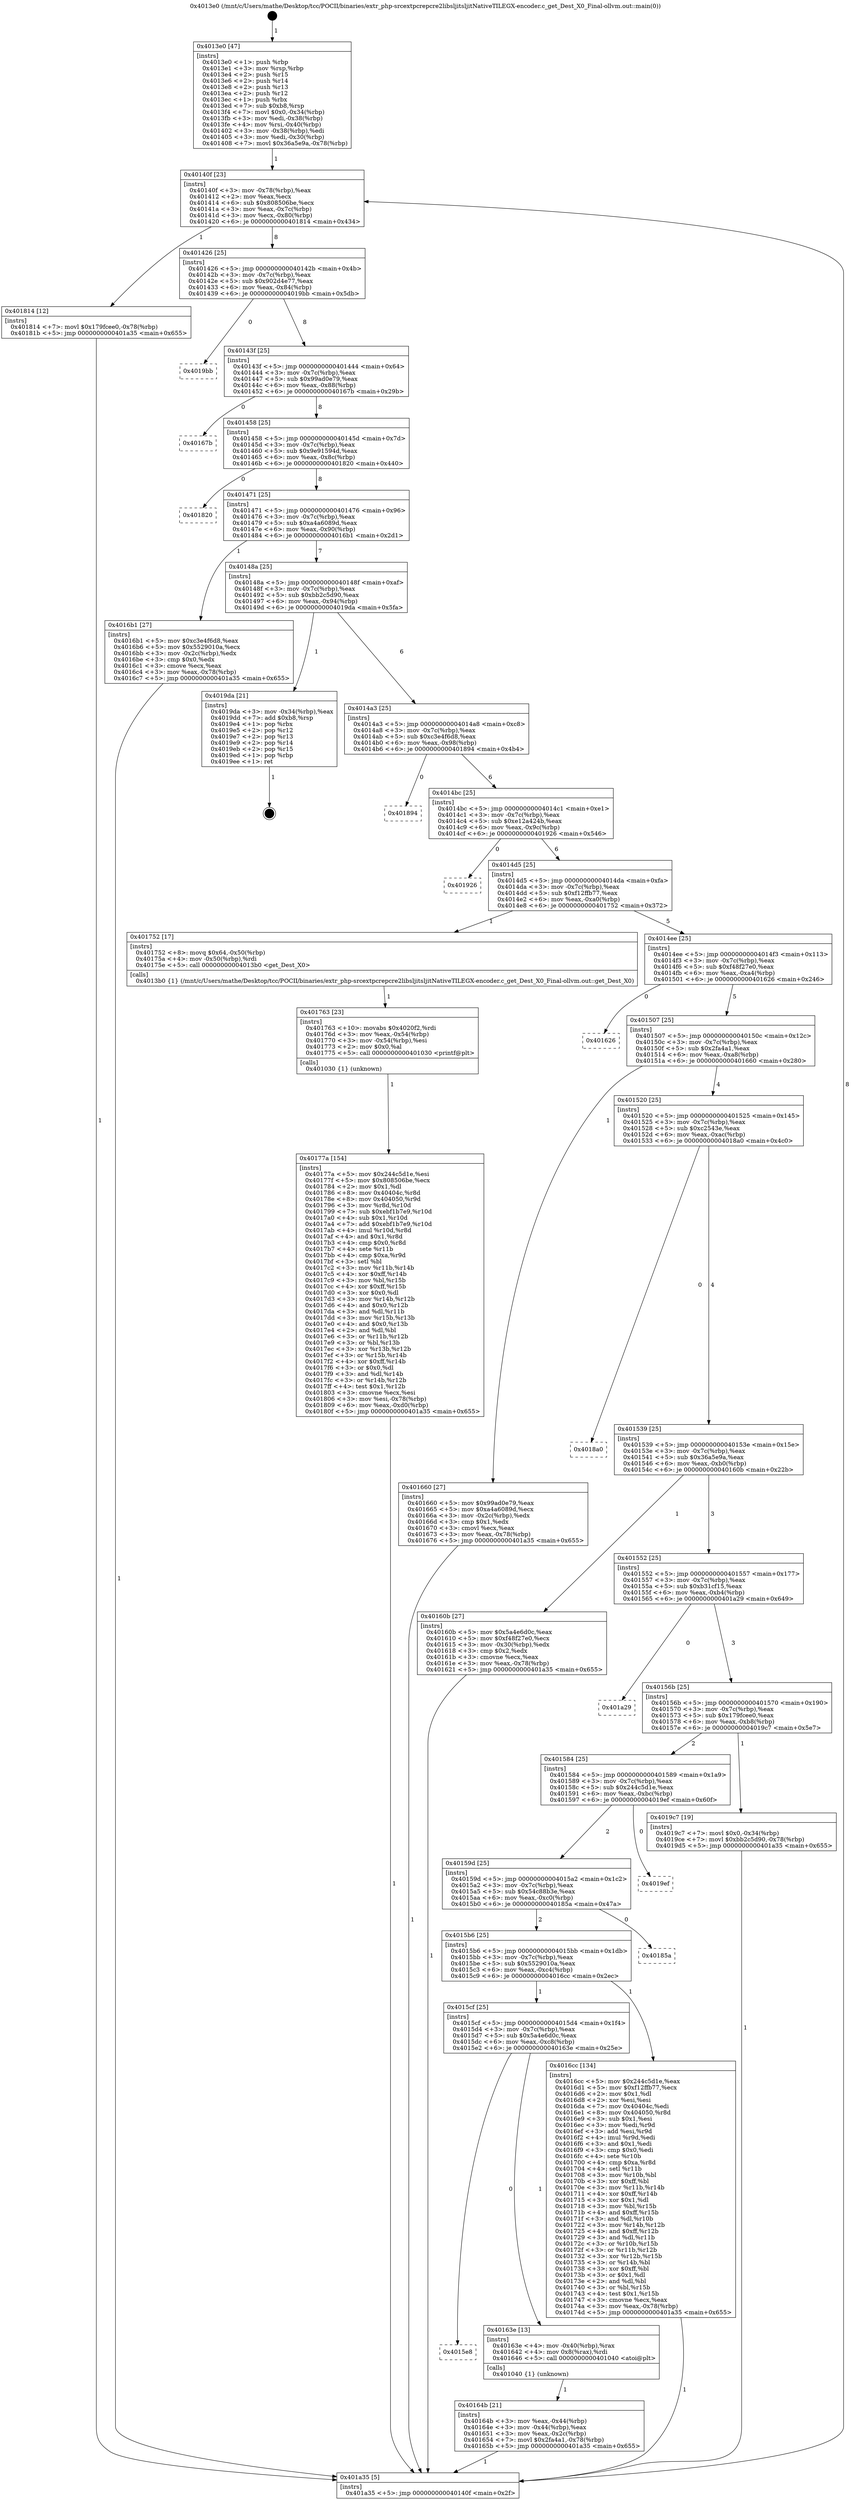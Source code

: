 digraph "0x4013e0" {
  label = "0x4013e0 (/mnt/c/Users/mathe/Desktop/tcc/POCII/binaries/extr_php-srcextpcrepcre2libsljitsljitNativeTILEGX-encoder.c_get_Dest_X0_Final-ollvm.out::main(0))"
  labelloc = "t"
  node[shape=record]

  Entry [label="",width=0.3,height=0.3,shape=circle,fillcolor=black,style=filled]
  "0x40140f" [label="{
     0x40140f [23]\l
     | [instrs]\l
     &nbsp;&nbsp;0x40140f \<+3\>: mov -0x78(%rbp),%eax\l
     &nbsp;&nbsp;0x401412 \<+2\>: mov %eax,%ecx\l
     &nbsp;&nbsp;0x401414 \<+6\>: sub $0x808506be,%ecx\l
     &nbsp;&nbsp;0x40141a \<+3\>: mov %eax,-0x7c(%rbp)\l
     &nbsp;&nbsp;0x40141d \<+3\>: mov %ecx,-0x80(%rbp)\l
     &nbsp;&nbsp;0x401420 \<+6\>: je 0000000000401814 \<main+0x434\>\l
  }"]
  "0x401814" [label="{
     0x401814 [12]\l
     | [instrs]\l
     &nbsp;&nbsp;0x401814 \<+7\>: movl $0x179fcee0,-0x78(%rbp)\l
     &nbsp;&nbsp;0x40181b \<+5\>: jmp 0000000000401a35 \<main+0x655\>\l
  }"]
  "0x401426" [label="{
     0x401426 [25]\l
     | [instrs]\l
     &nbsp;&nbsp;0x401426 \<+5\>: jmp 000000000040142b \<main+0x4b\>\l
     &nbsp;&nbsp;0x40142b \<+3\>: mov -0x7c(%rbp),%eax\l
     &nbsp;&nbsp;0x40142e \<+5\>: sub $0x902d4e77,%eax\l
     &nbsp;&nbsp;0x401433 \<+6\>: mov %eax,-0x84(%rbp)\l
     &nbsp;&nbsp;0x401439 \<+6\>: je 00000000004019bb \<main+0x5db\>\l
  }"]
  Exit [label="",width=0.3,height=0.3,shape=circle,fillcolor=black,style=filled,peripheries=2]
  "0x4019bb" [label="{
     0x4019bb\l
  }", style=dashed]
  "0x40143f" [label="{
     0x40143f [25]\l
     | [instrs]\l
     &nbsp;&nbsp;0x40143f \<+5\>: jmp 0000000000401444 \<main+0x64\>\l
     &nbsp;&nbsp;0x401444 \<+3\>: mov -0x7c(%rbp),%eax\l
     &nbsp;&nbsp;0x401447 \<+5\>: sub $0x99ad0e79,%eax\l
     &nbsp;&nbsp;0x40144c \<+6\>: mov %eax,-0x88(%rbp)\l
     &nbsp;&nbsp;0x401452 \<+6\>: je 000000000040167b \<main+0x29b\>\l
  }"]
  "0x40177a" [label="{
     0x40177a [154]\l
     | [instrs]\l
     &nbsp;&nbsp;0x40177a \<+5\>: mov $0x244c5d1e,%esi\l
     &nbsp;&nbsp;0x40177f \<+5\>: mov $0x808506be,%ecx\l
     &nbsp;&nbsp;0x401784 \<+2\>: mov $0x1,%dl\l
     &nbsp;&nbsp;0x401786 \<+8\>: mov 0x40404c,%r8d\l
     &nbsp;&nbsp;0x40178e \<+8\>: mov 0x404050,%r9d\l
     &nbsp;&nbsp;0x401796 \<+3\>: mov %r8d,%r10d\l
     &nbsp;&nbsp;0x401799 \<+7\>: sub $0xebf1b7e9,%r10d\l
     &nbsp;&nbsp;0x4017a0 \<+4\>: sub $0x1,%r10d\l
     &nbsp;&nbsp;0x4017a4 \<+7\>: add $0xebf1b7e9,%r10d\l
     &nbsp;&nbsp;0x4017ab \<+4\>: imul %r10d,%r8d\l
     &nbsp;&nbsp;0x4017af \<+4\>: and $0x1,%r8d\l
     &nbsp;&nbsp;0x4017b3 \<+4\>: cmp $0x0,%r8d\l
     &nbsp;&nbsp;0x4017b7 \<+4\>: sete %r11b\l
     &nbsp;&nbsp;0x4017bb \<+4\>: cmp $0xa,%r9d\l
     &nbsp;&nbsp;0x4017bf \<+3\>: setl %bl\l
     &nbsp;&nbsp;0x4017c2 \<+3\>: mov %r11b,%r14b\l
     &nbsp;&nbsp;0x4017c5 \<+4\>: xor $0xff,%r14b\l
     &nbsp;&nbsp;0x4017c9 \<+3\>: mov %bl,%r15b\l
     &nbsp;&nbsp;0x4017cc \<+4\>: xor $0xff,%r15b\l
     &nbsp;&nbsp;0x4017d0 \<+3\>: xor $0x0,%dl\l
     &nbsp;&nbsp;0x4017d3 \<+3\>: mov %r14b,%r12b\l
     &nbsp;&nbsp;0x4017d6 \<+4\>: and $0x0,%r12b\l
     &nbsp;&nbsp;0x4017da \<+3\>: and %dl,%r11b\l
     &nbsp;&nbsp;0x4017dd \<+3\>: mov %r15b,%r13b\l
     &nbsp;&nbsp;0x4017e0 \<+4\>: and $0x0,%r13b\l
     &nbsp;&nbsp;0x4017e4 \<+2\>: and %dl,%bl\l
     &nbsp;&nbsp;0x4017e6 \<+3\>: or %r11b,%r12b\l
     &nbsp;&nbsp;0x4017e9 \<+3\>: or %bl,%r13b\l
     &nbsp;&nbsp;0x4017ec \<+3\>: xor %r13b,%r12b\l
     &nbsp;&nbsp;0x4017ef \<+3\>: or %r15b,%r14b\l
     &nbsp;&nbsp;0x4017f2 \<+4\>: xor $0xff,%r14b\l
     &nbsp;&nbsp;0x4017f6 \<+3\>: or $0x0,%dl\l
     &nbsp;&nbsp;0x4017f9 \<+3\>: and %dl,%r14b\l
     &nbsp;&nbsp;0x4017fc \<+3\>: or %r14b,%r12b\l
     &nbsp;&nbsp;0x4017ff \<+4\>: test $0x1,%r12b\l
     &nbsp;&nbsp;0x401803 \<+3\>: cmovne %ecx,%esi\l
     &nbsp;&nbsp;0x401806 \<+3\>: mov %esi,-0x78(%rbp)\l
     &nbsp;&nbsp;0x401809 \<+6\>: mov %eax,-0xd0(%rbp)\l
     &nbsp;&nbsp;0x40180f \<+5\>: jmp 0000000000401a35 \<main+0x655\>\l
  }"]
  "0x40167b" [label="{
     0x40167b\l
  }", style=dashed]
  "0x401458" [label="{
     0x401458 [25]\l
     | [instrs]\l
     &nbsp;&nbsp;0x401458 \<+5\>: jmp 000000000040145d \<main+0x7d\>\l
     &nbsp;&nbsp;0x40145d \<+3\>: mov -0x7c(%rbp),%eax\l
     &nbsp;&nbsp;0x401460 \<+5\>: sub $0x9e91594d,%eax\l
     &nbsp;&nbsp;0x401465 \<+6\>: mov %eax,-0x8c(%rbp)\l
     &nbsp;&nbsp;0x40146b \<+6\>: je 0000000000401820 \<main+0x440\>\l
  }"]
  "0x401763" [label="{
     0x401763 [23]\l
     | [instrs]\l
     &nbsp;&nbsp;0x401763 \<+10\>: movabs $0x4020f2,%rdi\l
     &nbsp;&nbsp;0x40176d \<+3\>: mov %eax,-0x54(%rbp)\l
     &nbsp;&nbsp;0x401770 \<+3\>: mov -0x54(%rbp),%esi\l
     &nbsp;&nbsp;0x401773 \<+2\>: mov $0x0,%al\l
     &nbsp;&nbsp;0x401775 \<+5\>: call 0000000000401030 \<printf@plt\>\l
     | [calls]\l
     &nbsp;&nbsp;0x401030 \{1\} (unknown)\l
  }"]
  "0x401820" [label="{
     0x401820\l
  }", style=dashed]
  "0x401471" [label="{
     0x401471 [25]\l
     | [instrs]\l
     &nbsp;&nbsp;0x401471 \<+5\>: jmp 0000000000401476 \<main+0x96\>\l
     &nbsp;&nbsp;0x401476 \<+3\>: mov -0x7c(%rbp),%eax\l
     &nbsp;&nbsp;0x401479 \<+5\>: sub $0xa4a6089d,%eax\l
     &nbsp;&nbsp;0x40147e \<+6\>: mov %eax,-0x90(%rbp)\l
     &nbsp;&nbsp;0x401484 \<+6\>: je 00000000004016b1 \<main+0x2d1\>\l
  }"]
  "0x40164b" [label="{
     0x40164b [21]\l
     | [instrs]\l
     &nbsp;&nbsp;0x40164b \<+3\>: mov %eax,-0x44(%rbp)\l
     &nbsp;&nbsp;0x40164e \<+3\>: mov -0x44(%rbp),%eax\l
     &nbsp;&nbsp;0x401651 \<+3\>: mov %eax,-0x2c(%rbp)\l
     &nbsp;&nbsp;0x401654 \<+7\>: movl $0x2fa4a1,-0x78(%rbp)\l
     &nbsp;&nbsp;0x40165b \<+5\>: jmp 0000000000401a35 \<main+0x655\>\l
  }"]
  "0x4016b1" [label="{
     0x4016b1 [27]\l
     | [instrs]\l
     &nbsp;&nbsp;0x4016b1 \<+5\>: mov $0xc3e4f6d8,%eax\l
     &nbsp;&nbsp;0x4016b6 \<+5\>: mov $0x5529010a,%ecx\l
     &nbsp;&nbsp;0x4016bb \<+3\>: mov -0x2c(%rbp),%edx\l
     &nbsp;&nbsp;0x4016be \<+3\>: cmp $0x0,%edx\l
     &nbsp;&nbsp;0x4016c1 \<+3\>: cmove %ecx,%eax\l
     &nbsp;&nbsp;0x4016c4 \<+3\>: mov %eax,-0x78(%rbp)\l
     &nbsp;&nbsp;0x4016c7 \<+5\>: jmp 0000000000401a35 \<main+0x655\>\l
  }"]
  "0x40148a" [label="{
     0x40148a [25]\l
     | [instrs]\l
     &nbsp;&nbsp;0x40148a \<+5\>: jmp 000000000040148f \<main+0xaf\>\l
     &nbsp;&nbsp;0x40148f \<+3\>: mov -0x7c(%rbp),%eax\l
     &nbsp;&nbsp;0x401492 \<+5\>: sub $0xbb2c5d90,%eax\l
     &nbsp;&nbsp;0x401497 \<+6\>: mov %eax,-0x94(%rbp)\l
     &nbsp;&nbsp;0x40149d \<+6\>: je 00000000004019da \<main+0x5fa\>\l
  }"]
  "0x4015e8" [label="{
     0x4015e8\l
  }", style=dashed]
  "0x4019da" [label="{
     0x4019da [21]\l
     | [instrs]\l
     &nbsp;&nbsp;0x4019da \<+3\>: mov -0x34(%rbp),%eax\l
     &nbsp;&nbsp;0x4019dd \<+7\>: add $0xb8,%rsp\l
     &nbsp;&nbsp;0x4019e4 \<+1\>: pop %rbx\l
     &nbsp;&nbsp;0x4019e5 \<+2\>: pop %r12\l
     &nbsp;&nbsp;0x4019e7 \<+2\>: pop %r13\l
     &nbsp;&nbsp;0x4019e9 \<+2\>: pop %r14\l
     &nbsp;&nbsp;0x4019eb \<+2\>: pop %r15\l
     &nbsp;&nbsp;0x4019ed \<+1\>: pop %rbp\l
     &nbsp;&nbsp;0x4019ee \<+1\>: ret\l
  }"]
  "0x4014a3" [label="{
     0x4014a3 [25]\l
     | [instrs]\l
     &nbsp;&nbsp;0x4014a3 \<+5\>: jmp 00000000004014a8 \<main+0xc8\>\l
     &nbsp;&nbsp;0x4014a8 \<+3\>: mov -0x7c(%rbp),%eax\l
     &nbsp;&nbsp;0x4014ab \<+5\>: sub $0xc3e4f6d8,%eax\l
     &nbsp;&nbsp;0x4014b0 \<+6\>: mov %eax,-0x98(%rbp)\l
     &nbsp;&nbsp;0x4014b6 \<+6\>: je 0000000000401894 \<main+0x4b4\>\l
  }"]
  "0x40163e" [label="{
     0x40163e [13]\l
     | [instrs]\l
     &nbsp;&nbsp;0x40163e \<+4\>: mov -0x40(%rbp),%rax\l
     &nbsp;&nbsp;0x401642 \<+4\>: mov 0x8(%rax),%rdi\l
     &nbsp;&nbsp;0x401646 \<+5\>: call 0000000000401040 \<atoi@plt\>\l
     | [calls]\l
     &nbsp;&nbsp;0x401040 \{1\} (unknown)\l
  }"]
  "0x401894" [label="{
     0x401894\l
  }", style=dashed]
  "0x4014bc" [label="{
     0x4014bc [25]\l
     | [instrs]\l
     &nbsp;&nbsp;0x4014bc \<+5\>: jmp 00000000004014c1 \<main+0xe1\>\l
     &nbsp;&nbsp;0x4014c1 \<+3\>: mov -0x7c(%rbp),%eax\l
     &nbsp;&nbsp;0x4014c4 \<+5\>: sub $0xe12a424b,%eax\l
     &nbsp;&nbsp;0x4014c9 \<+6\>: mov %eax,-0x9c(%rbp)\l
     &nbsp;&nbsp;0x4014cf \<+6\>: je 0000000000401926 \<main+0x546\>\l
  }"]
  "0x4015cf" [label="{
     0x4015cf [25]\l
     | [instrs]\l
     &nbsp;&nbsp;0x4015cf \<+5\>: jmp 00000000004015d4 \<main+0x1f4\>\l
     &nbsp;&nbsp;0x4015d4 \<+3\>: mov -0x7c(%rbp),%eax\l
     &nbsp;&nbsp;0x4015d7 \<+5\>: sub $0x5a4e6d0c,%eax\l
     &nbsp;&nbsp;0x4015dc \<+6\>: mov %eax,-0xc8(%rbp)\l
     &nbsp;&nbsp;0x4015e2 \<+6\>: je 000000000040163e \<main+0x25e\>\l
  }"]
  "0x401926" [label="{
     0x401926\l
  }", style=dashed]
  "0x4014d5" [label="{
     0x4014d5 [25]\l
     | [instrs]\l
     &nbsp;&nbsp;0x4014d5 \<+5\>: jmp 00000000004014da \<main+0xfa\>\l
     &nbsp;&nbsp;0x4014da \<+3\>: mov -0x7c(%rbp),%eax\l
     &nbsp;&nbsp;0x4014dd \<+5\>: sub $0xf12ffb77,%eax\l
     &nbsp;&nbsp;0x4014e2 \<+6\>: mov %eax,-0xa0(%rbp)\l
     &nbsp;&nbsp;0x4014e8 \<+6\>: je 0000000000401752 \<main+0x372\>\l
  }"]
  "0x4016cc" [label="{
     0x4016cc [134]\l
     | [instrs]\l
     &nbsp;&nbsp;0x4016cc \<+5\>: mov $0x244c5d1e,%eax\l
     &nbsp;&nbsp;0x4016d1 \<+5\>: mov $0xf12ffb77,%ecx\l
     &nbsp;&nbsp;0x4016d6 \<+2\>: mov $0x1,%dl\l
     &nbsp;&nbsp;0x4016d8 \<+2\>: xor %esi,%esi\l
     &nbsp;&nbsp;0x4016da \<+7\>: mov 0x40404c,%edi\l
     &nbsp;&nbsp;0x4016e1 \<+8\>: mov 0x404050,%r8d\l
     &nbsp;&nbsp;0x4016e9 \<+3\>: sub $0x1,%esi\l
     &nbsp;&nbsp;0x4016ec \<+3\>: mov %edi,%r9d\l
     &nbsp;&nbsp;0x4016ef \<+3\>: add %esi,%r9d\l
     &nbsp;&nbsp;0x4016f2 \<+4\>: imul %r9d,%edi\l
     &nbsp;&nbsp;0x4016f6 \<+3\>: and $0x1,%edi\l
     &nbsp;&nbsp;0x4016f9 \<+3\>: cmp $0x0,%edi\l
     &nbsp;&nbsp;0x4016fc \<+4\>: sete %r10b\l
     &nbsp;&nbsp;0x401700 \<+4\>: cmp $0xa,%r8d\l
     &nbsp;&nbsp;0x401704 \<+4\>: setl %r11b\l
     &nbsp;&nbsp;0x401708 \<+3\>: mov %r10b,%bl\l
     &nbsp;&nbsp;0x40170b \<+3\>: xor $0xff,%bl\l
     &nbsp;&nbsp;0x40170e \<+3\>: mov %r11b,%r14b\l
     &nbsp;&nbsp;0x401711 \<+4\>: xor $0xff,%r14b\l
     &nbsp;&nbsp;0x401715 \<+3\>: xor $0x1,%dl\l
     &nbsp;&nbsp;0x401718 \<+3\>: mov %bl,%r15b\l
     &nbsp;&nbsp;0x40171b \<+4\>: and $0xff,%r15b\l
     &nbsp;&nbsp;0x40171f \<+3\>: and %dl,%r10b\l
     &nbsp;&nbsp;0x401722 \<+3\>: mov %r14b,%r12b\l
     &nbsp;&nbsp;0x401725 \<+4\>: and $0xff,%r12b\l
     &nbsp;&nbsp;0x401729 \<+3\>: and %dl,%r11b\l
     &nbsp;&nbsp;0x40172c \<+3\>: or %r10b,%r15b\l
     &nbsp;&nbsp;0x40172f \<+3\>: or %r11b,%r12b\l
     &nbsp;&nbsp;0x401732 \<+3\>: xor %r12b,%r15b\l
     &nbsp;&nbsp;0x401735 \<+3\>: or %r14b,%bl\l
     &nbsp;&nbsp;0x401738 \<+3\>: xor $0xff,%bl\l
     &nbsp;&nbsp;0x40173b \<+3\>: or $0x1,%dl\l
     &nbsp;&nbsp;0x40173e \<+2\>: and %dl,%bl\l
     &nbsp;&nbsp;0x401740 \<+3\>: or %bl,%r15b\l
     &nbsp;&nbsp;0x401743 \<+4\>: test $0x1,%r15b\l
     &nbsp;&nbsp;0x401747 \<+3\>: cmovne %ecx,%eax\l
     &nbsp;&nbsp;0x40174a \<+3\>: mov %eax,-0x78(%rbp)\l
     &nbsp;&nbsp;0x40174d \<+5\>: jmp 0000000000401a35 \<main+0x655\>\l
  }"]
  "0x401752" [label="{
     0x401752 [17]\l
     | [instrs]\l
     &nbsp;&nbsp;0x401752 \<+8\>: movq $0x64,-0x50(%rbp)\l
     &nbsp;&nbsp;0x40175a \<+4\>: mov -0x50(%rbp),%rdi\l
     &nbsp;&nbsp;0x40175e \<+5\>: call 00000000004013b0 \<get_Dest_X0\>\l
     | [calls]\l
     &nbsp;&nbsp;0x4013b0 \{1\} (/mnt/c/Users/mathe/Desktop/tcc/POCII/binaries/extr_php-srcextpcrepcre2libsljitsljitNativeTILEGX-encoder.c_get_Dest_X0_Final-ollvm.out::get_Dest_X0)\l
  }"]
  "0x4014ee" [label="{
     0x4014ee [25]\l
     | [instrs]\l
     &nbsp;&nbsp;0x4014ee \<+5\>: jmp 00000000004014f3 \<main+0x113\>\l
     &nbsp;&nbsp;0x4014f3 \<+3\>: mov -0x7c(%rbp),%eax\l
     &nbsp;&nbsp;0x4014f6 \<+5\>: sub $0xf48f27e0,%eax\l
     &nbsp;&nbsp;0x4014fb \<+6\>: mov %eax,-0xa4(%rbp)\l
     &nbsp;&nbsp;0x401501 \<+6\>: je 0000000000401626 \<main+0x246\>\l
  }"]
  "0x4015b6" [label="{
     0x4015b6 [25]\l
     | [instrs]\l
     &nbsp;&nbsp;0x4015b6 \<+5\>: jmp 00000000004015bb \<main+0x1db\>\l
     &nbsp;&nbsp;0x4015bb \<+3\>: mov -0x7c(%rbp),%eax\l
     &nbsp;&nbsp;0x4015be \<+5\>: sub $0x5529010a,%eax\l
     &nbsp;&nbsp;0x4015c3 \<+6\>: mov %eax,-0xc4(%rbp)\l
     &nbsp;&nbsp;0x4015c9 \<+6\>: je 00000000004016cc \<main+0x2ec\>\l
  }"]
  "0x401626" [label="{
     0x401626\l
  }", style=dashed]
  "0x401507" [label="{
     0x401507 [25]\l
     | [instrs]\l
     &nbsp;&nbsp;0x401507 \<+5\>: jmp 000000000040150c \<main+0x12c\>\l
     &nbsp;&nbsp;0x40150c \<+3\>: mov -0x7c(%rbp),%eax\l
     &nbsp;&nbsp;0x40150f \<+5\>: sub $0x2fa4a1,%eax\l
     &nbsp;&nbsp;0x401514 \<+6\>: mov %eax,-0xa8(%rbp)\l
     &nbsp;&nbsp;0x40151a \<+6\>: je 0000000000401660 \<main+0x280\>\l
  }"]
  "0x40185a" [label="{
     0x40185a\l
  }", style=dashed]
  "0x401660" [label="{
     0x401660 [27]\l
     | [instrs]\l
     &nbsp;&nbsp;0x401660 \<+5\>: mov $0x99ad0e79,%eax\l
     &nbsp;&nbsp;0x401665 \<+5\>: mov $0xa4a6089d,%ecx\l
     &nbsp;&nbsp;0x40166a \<+3\>: mov -0x2c(%rbp),%edx\l
     &nbsp;&nbsp;0x40166d \<+3\>: cmp $0x1,%edx\l
     &nbsp;&nbsp;0x401670 \<+3\>: cmovl %ecx,%eax\l
     &nbsp;&nbsp;0x401673 \<+3\>: mov %eax,-0x78(%rbp)\l
     &nbsp;&nbsp;0x401676 \<+5\>: jmp 0000000000401a35 \<main+0x655\>\l
  }"]
  "0x401520" [label="{
     0x401520 [25]\l
     | [instrs]\l
     &nbsp;&nbsp;0x401520 \<+5\>: jmp 0000000000401525 \<main+0x145\>\l
     &nbsp;&nbsp;0x401525 \<+3\>: mov -0x7c(%rbp),%eax\l
     &nbsp;&nbsp;0x401528 \<+5\>: sub $0xc2543e,%eax\l
     &nbsp;&nbsp;0x40152d \<+6\>: mov %eax,-0xac(%rbp)\l
     &nbsp;&nbsp;0x401533 \<+6\>: je 00000000004018a0 \<main+0x4c0\>\l
  }"]
  "0x40159d" [label="{
     0x40159d [25]\l
     | [instrs]\l
     &nbsp;&nbsp;0x40159d \<+5\>: jmp 00000000004015a2 \<main+0x1c2\>\l
     &nbsp;&nbsp;0x4015a2 \<+3\>: mov -0x7c(%rbp),%eax\l
     &nbsp;&nbsp;0x4015a5 \<+5\>: sub $0x54c88b3e,%eax\l
     &nbsp;&nbsp;0x4015aa \<+6\>: mov %eax,-0xc0(%rbp)\l
     &nbsp;&nbsp;0x4015b0 \<+6\>: je 000000000040185a \<main+0x47a\>\l
  }"]
  "0x4018a0" [label="{
     0x4018a0\l
  }", style=dashed]
  "0x401539" [label="{
     0x401539 [25]\l
     | [instrs]\l
     &nbsp;&nbsp;0x401539 \<+5\>: jmp 000000000040153e \<main+0x15e\>\l
     &nbsp;&nbsp;0x40153e \<+3\>: mov -0x7c(%rbp),%eax\l
     &nbsp;&nbsp;0x401541 \<+5\>: sub $0x36a5e9a,%eax\l
     &nbsp;&nbsp;0x401546 \<+6\>: mov %eax,-0xb0(%rbp)\l
     &nbsp;&nbsp;0x40154c \<+6\>: je 000000000040160b \<main+0x22b\>\l
  }"]
  "0x4019ef" [label="{
     0x4019ef\l
  }", style=dashed]
  "0x40160b" [label="{
     0x40160b [27]\l
     | [instrs]\l
     &nbsp;&nbsp;0x40160b \<+5\>: mov $0x5a4e6d0c,%eax\l
     &nbsp;&nbsp;0x401610 \<+5\>: mov $0xf48f27e0,%ecx\l
     &nbsp;&nbsp;0x401615 \<+3\>: mov -0x30(%rbp),%edx\l
     &nbsp;&nbsp;0x401618 \<+3\>: cmp $0x2,%edx\l
     &nbsp;&nbsp;0x40161b \<+3\>: cmovne %ecx,%eax\l
     &nbsp;&nbsp;0x40161e \<+3\>: mov %eax,-0x78(%rbp)\l
     &nbsp;&nbsp;0x401621 \<+5\>: jmp 0000000000401a35 \<main+0x655\>\l
  }"]
  "0x401552" [label="{
     0x401552 [25]\l
     | [instrs]\l
     &nbsp;&nbsp;0x401552 \<+5\>: jmp 0000000000401557 \<main+0x177\>\l
     &nbsp;&nbsp;0x401557 \<+3\>: mov -0x7c(%rbp),%eax\l
     &nbsp;&nbsp;0x40155a \<+5\>: sub $0xb31cf15,%eax\l
     &nbsp;&nbsp;0x40155f \<+6\>: mov %eax,-0xb4(%rbp)\l
     &nbsp;&nbsp;0x401565 \<+6\>: je 0000000000401a29 \<main+0x649\>\l
  }"]
  "0x401a35" [label="{
     0x401a35 [5]\l
     | [instrs]\l
     &nbsp;&nbsp;0x401a35 \<+5\>: jmp 000000000040140f \<main+0x2f\>\l
  }"]
  "0x4013e0" [label="{
     0x4013e0 [47]\l
     | [instrs]\l
     &nbsp;&nbsp;0x4013e0 \<+1\>: push %rbp\l
     &nbsp;&nbsp;0x4013e1 \<+3\>: mov %rsp,%rbp\l
     &nbsp;&nbsp;0x4013e4 \<+2\>: push %r15\l
     &nbsp;&nbsp;0x4013e6 \<+2\>: push %r14\l
     &nbsp;&nbsp;0x4013e8 \<+2\>: push %r13\l
     &nbsp;&nbsp;0x4013ea \<+2\>: push %r12\l
     &nbsp;&nbsp;0x4013ec \<+1\>: push %rbx\l
     &nbsp;&nbsp;0x4013ed \<+7\>: sub $0xb8,%rsp\l
     &nbsp;&nbsp;0x4013f4 \<+7\>: movl $0x0,-0x34(%rbp)\l
     &nbsp;&nbsp;0x4013fb \<+3\>: mov %edi,-0x38(%rbp)\l
     &nbsp;&nbsp;0x4013fe \<+4\>: mov %rsi,-0x40(%rbp)\l
     &nbsp;&nbsp;0x401402 \<+3\>: mov -0x38(%rbp),%edi\l
     &nbsp;&nbsp;0x401405 \<+3\>: mov %edi,-0x30(%rbp)\l
     &nbsp;&nbsp;0x401408 \<+7\>: movl $0x36a5e9a,-0x78(%rbp)\l
  }"]
  "0x401584" [label="{
     0x401584 [25]\l
     | [instrs]\l
     &nbsp;&nbsp;0x401584 \<+5\>: jmp 0000000000401589 \<main+0x1a9\>\l
     &nbsp;&nbsp;0x401589 \<+3\>: mov -0x7c(%rbp),%eax\l
     &nbsp;&nbsp;0x40158c \<+5\>: sub $0x244c5d1e,%eax\l
     &nbsp;&nbsp;0x401591 \<+6\>: mov %eax,-0xbc(%rbp)\l
     &nbsp;&nbsp;0x401597 \<+6\>: je 00000000004019ef \<main+0x60f\>\l
  }"]
  "0x401a29" [label="{
     0x401a29\l
  }", style=dashed]
  "0x40156b" [label="{
     0x40156b [25]\l
     | [instrs]\l
     &nbsp;&nbsp;0x40156b \<+5\>: jmp 0000000000401570 \<main+0x190\>\l
     &nbsp;&nbsp;0x401570 \<+3\>: mov -0x7c(%rbp),%eax\l
     &nbsp;&nbsp;0x401573 \<+5\>: sub $0x179fcee0,%eax\l
     &nbsp;&nbsp;0x401578 \<+6\>: mov %eax,-0xb8(%rbp)\l
     &nbsp;&nbsp;0x40157e \<+6\>: je 00000000004019c7 \<main+0x5e7\>\l
  }"]
  "0x4019c7" [label="{
     0x4019c7 [19]\l
     | [instrs]\l
     &nbsp;&nbsp;0x4019c7 \<+7\>: movl $0x0,-0x34(%rbp)\l
     &nbsp;&nbsp;0x4019ce \<+7\>: movl $0xbb2c5d90,-0x78(%rbp)\l
     &nbsp;&nbsp;0x4019d5 \<+5\>: jmp 0000000000401a35 \<main+0x655\>\l
  }"]
  Entry -> "0x4013e0" [label=" 1"]
  "0x40140f" -> "0x401814" [label=" 1"]
  "0x40140f" -> "0x401426" [label=" 8"]
  "0x4019da" -> Exit [label=" 1"]
  "0x401426" -> "0x4019bb" [label=" 0"]
  "0x401426" -> "0x40143f" [label=" 8"]
  "0x4019c7" -> "0x401a35" [label=" 1"]
  "0x40143f" -> "0x40167b" [label=" 0"]
  "0x40143f" -> "0x401458" [label=" 8"]
  "0x401814" -> "0x401a35" [label=" 1"]
  "0x401458" -> "0x401820" [label=" 0"]
  "0x401458" -> "0x401471" [label=" 8"]
  "0x40177a" -> "0x401a35" [label=" 1"]
  "0x401471" -> "0x4016b1" [label=" 1"]
  "0x401471" -> "0x40148a" [label=" 7"]
  "0x401763" -> "0x40177a" [label=" 1"]
  "0x40148a" -> "0x4019da" [label=" 1"]
  "0x40148a" -> "0x4014a3" [label=" 6"]
  "0x401752" -> "0x401763" [label=" 1"]
  "0x4014a3" -> "0x401894" [label=" 0"]
  "0x4014a3" -> "0x4014bc" [label=" 6"]
  "0x4016cc" -> "0x401a35" [label=" 1"]
  "0x4014bc" -> "0x401926" [label=" 0"]
  "0x4014bc" -> "0x4014d5" [label=" 6"]
  "0x401660" -> "0x401a35" [label=" 1"]
  "0x4014d5" -> "0x401752" [label=" 1"]
  "0x4014d5" -> "0x4014ee" [label=" 5"]
  "0x40164b" -> "0x401a35" [label=" 1"]
  "0x4014ee" -> "0x401626" [label=" 0"]
  "0x4014ee" -> "0x401507" [label=" 5"]
  "0x4015cf" -> "0x4015e8" [label=" 0"]
  "0x401507" -> "0x401660" [label=" 1"]
  "0x401507" -> "0x401520" [label=" 4"]
  "0x4015cf" -> "0x40163e" [label=" 1"]
  "0x401520" -> "0x4018a0" [label=" 0"]
  "0x401520" -> "0x401539" [label=" 4"]
  "0x4015b6" -> "0x4015cf" [label=" 1"]
  "0x401539" -> "0x40160b" [label=" 1"]
  "0x401539" -> "0x401552" [label=" 3"]
  "0x40160b" -> "0x401a35" [label=" 1"]
  "0x4013e0" -> "0x40140f" [label=" 1"]
  "0x401a35" -> "0x40140f" [label=" 8"]
  "0x4015b6" -> "0x4016cc" [label=" 1"]
  "0x401552" -> "0x401a29" [label=" 0"]
  "0x401552" -> "0x40156b" [label=" 3"]
  "0x40159d" -> "0x4015b6" [label=" 2"]
  "0x40156b" -> "0x4019c7" [label=" 1"]
  "0x40156b" -> "0x401584" [label=" 2"]
  "0x40163e" -> "0x40164b" [label=" 1"]
  "0x401584" -> "0x4019ef" [label=" 0"]
  "0x401584" -> "0x40159d" [label=" 2"]
  "0x4016b1" -> "0x401a35" [label=" 1"]
  "0x40159d" -> "0x40185a" [label=" 0"]
}
